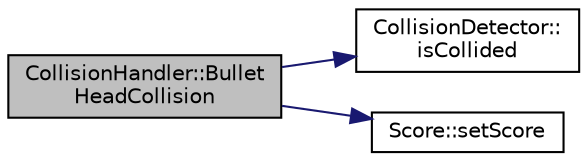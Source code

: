 digraph "CollisionHandler::BulletHeadCollision"
{
  edge [fontname="Helvetica",fontsize="10",labelfontname="Helvetica",labelfontsize="10"];
  node [fontname="Helvetica",fontsize="10",shape=record];
  rankdir="LR";
  Node6 [label="CollisionHandler::Bullet\lHeadCollision",height=0.2,width=0.4,color="black", fillcolor="grey75", style="filled", fontcolor="black"];
  Node6 -> Node7 [color="midnightblue",fontsize="10",style="solid",fontname="Helvetica"];
  Node7 [label="CollisionDetector::\lisCollided",height=0.2,width=0.4,color="black", fillcolor="white", style="filled",URL="$class_collision_detector.html#a21a6ebff2835311288735efac2d2263c",tooltip="Function to detect collision between entities. "];
  Node6 -> Node8 [color="midnightblue",fontsize="10",style="solid",fontname="Helvetica"];
  Node8 [label="Score::setScore",height=0.2,width=0.4,color="black", fillcolor="white", style="filled",URL="$class_score.html#a0ebb33aae2258bd18aa7a6fcfbb86ca0",tooltip="Returns the score accumulated in the game. "];
}
